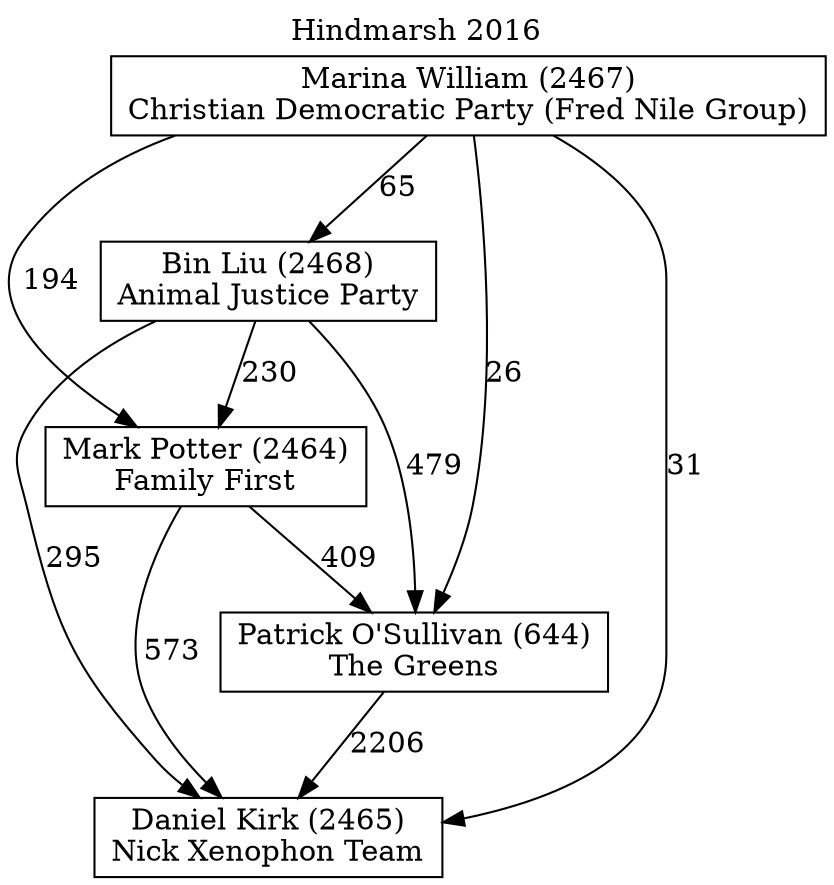 // House preference flow
digraph "Daniel Kirk (2465)_Hindmarsh_2016" {
	graph [label="Hindmarsh 2016" labelloc=t mclimit=10]
	node [shape=box]
	"Daniel Kirk (2465)" [label="Daniel Kirk (2465)
Nick Xenophon Team"]
	"Patrick O'Sullivan (644)" [label="Patrick O'Sullivan (644)
The Greens"]
	"Mark Potter (2464)" [label="Mark Potter (2464)
Family First"]
	"Bin Liu (2468)" [label="Bin Liu (2468)
Animal Justice Party"]
	"Marina William (2467)" [label="Marina William (2467)
Christian Democratic Party (Fred Nile Group)"]
	"Patrick O'Sullivan (644)" -> "Daniel Kirk (2465)" [label=2206]
	"Mark Potter (2464)" -> "Patrick O'Sullivan (644)" [label=409]
	"Bin Liu (2468)" -> "Mark Potter (2464)" [label=230]
	"Marina William (2467)" -> "Bin Liu (2468)" [label=65]
	"Mark Potter (2464)" -> "Daniel Kirk (2465)" [label=573]
	"Bin Liu (2468)" -> "Daniel Kirk (2465)" [label=295]
	"Marina William (2467)" -> "Daniel Kirk (2465)" [label=31]
	"Marina William (2467)" -> "Mark Potter (2464)" [label=194]
	"Bin Liu (2468)" -> "Patrick O'Sullivan (644)" [label=479]
	"Marina William (2467)" -> "Patrick O'Sullivan (644)" [label=26]
}
